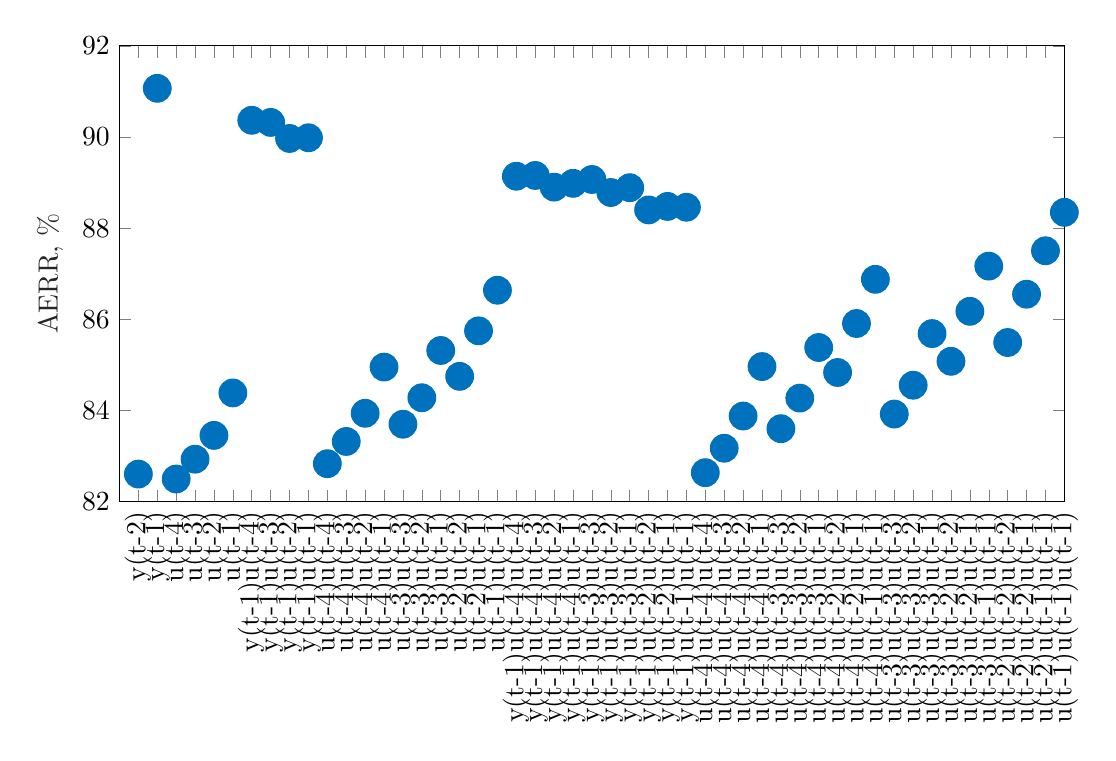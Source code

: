 % This file was created by matlab2tikz.
%
\definecolor{mycolor1}{rgb}{0.0,0.447,0.741}%
%
\begin{tikzpicture}

\begin{axis}[%
width=12cm,
height=5.788cm,
at={(0cm,0cm)},
scale only axis,
xmin=0,
xmax=50,
xtick={1,2,3,4,5,6,7,8,9,10,11,12,13,14,15,16,17,18,19,20,21,22,23,24,25,26,27,28,29,30,31,32,33,34,35,36,37,38,39,40,41,42,43,44,45,46,47,48,49,50},
xticklabels={{y(t-2)},{y(t-1)},{u(t-4)},{u(t-3)},{u(t-2)},{u(t-1)},{y(t-1)u(t-4)},{y(t-1)u(t-3)},{y(t-1)u(t-2)},{y(t-1)u(t-1)},{u(t-4)u(t-4)},{u(t-4)u(t-3)},{u(t-4)u(t-2)},{u(t-4)u(t-1)},{u(t-3)u(t-3)},{u(t-3)u(t-2)},{u(t-3)u(t-1)},{u(t-2)u(t-2)},{u(t-2)u(t-1)},{u(t-1)u(t-1)},{y(t-1)u(t-4)u(t-4)},{y(t-1)u(t-4)u(t-3)},{y(t-1)u(t-4)u(t-2)},{y(t-1)u(t-4)u(t-1)},{y(t-1)u(t-3)u(t-3)},{y(t-1)u(t-3)u(t-2)},{y(t-1)u(t-3)u(t-1)},{y(t-1)u(t-2)u(t-2)},{y(t-1)u(t-2)u(t-1)},{y(t-1)u(t-1)u(t-1)},{u(t-4)u(t-4)u(t-4)},{u(t-4)u(t-4)u(t-3)},{u(t-4)u(t-4)u(t-2)},{u(t-4)u(t-4)u(t-1)},{u(t-4)u(t-3)u(t-3)},{u(t-4)u(t-3)u(t-2)},{u(t-4)u(t-3)u(t-1)},{u(t-4)u(t-2)u(t-2)},{u(t-4)u(t-2)u(t-1)},{u(t-4)u(t-1)u(t-1)},{u(t-3)u(t-3)u(t-3)},{u(t-3)u(t-3)u(t-2)},{u(t-3)u(t-3)u(t-1)},{u(t-3)u(t-2)u(t-2)},{u(t-3)u(t-2)u(t-1)},{u(t-3)u(t-1)u(t-1)},{u(t-2)u(t-2)u(t-2)},{u(t-2)u(t-2)u(t-1)},{u(t-2)u(t-1)u(t-1)},{u(t-1)u(t-1)u(t-1)}},
xticklabel style={rotate=90},
ymin=82,
ymax=92,
ylabel style={font=\color{white!15!black}},
ylabel={AERR, $\%$},
axis background/.style={fill=white}
]
\addplot [color=mycolor1, draw=none, mark size=5.0pt, mark=*, mark options={solid, fill=mycolor1, mycolor1}, forget plot]
  table[row sep=crcr]{%
1	82.603\\
2	91.067\\
3	82.495\\
4	82.93\\
5	83.452\\
6	84.384\\
7	90.366\\
8	90.319\\
9	89.967\\
10	89.982\\
11	82.831\\
12	83.319\\
13	83.937\\
14	84.951\\
15	83.697\\
16	84.278\\
17	85.315\\
18	84.747\\
19	85.746\\
20	86.637\\
21	89.138\\
22	89.155\\
23	88.899\\
24	88.982\\
25	89.067\\
26	88.781\\
27	88.887\\
28	88.399\\
29	88.476\\
30	88.458\\
31	82.634\\
32	83.17\\
33	83.877\\
34	84.962\\
35	83.599\\
36	84.27\\
37	85.38\\
38	84.832\\
39	85.907\\
40	86.876\\
41	83.92\\
42	84.553\\
43	85.686\\
44	85.077\\
45	86.174\\
46	87.166\\
47	85.49\\
48	86.55\\
49	87.503\\
50	88.346\\
};
\end{axis}
\end{tikzpicture}%